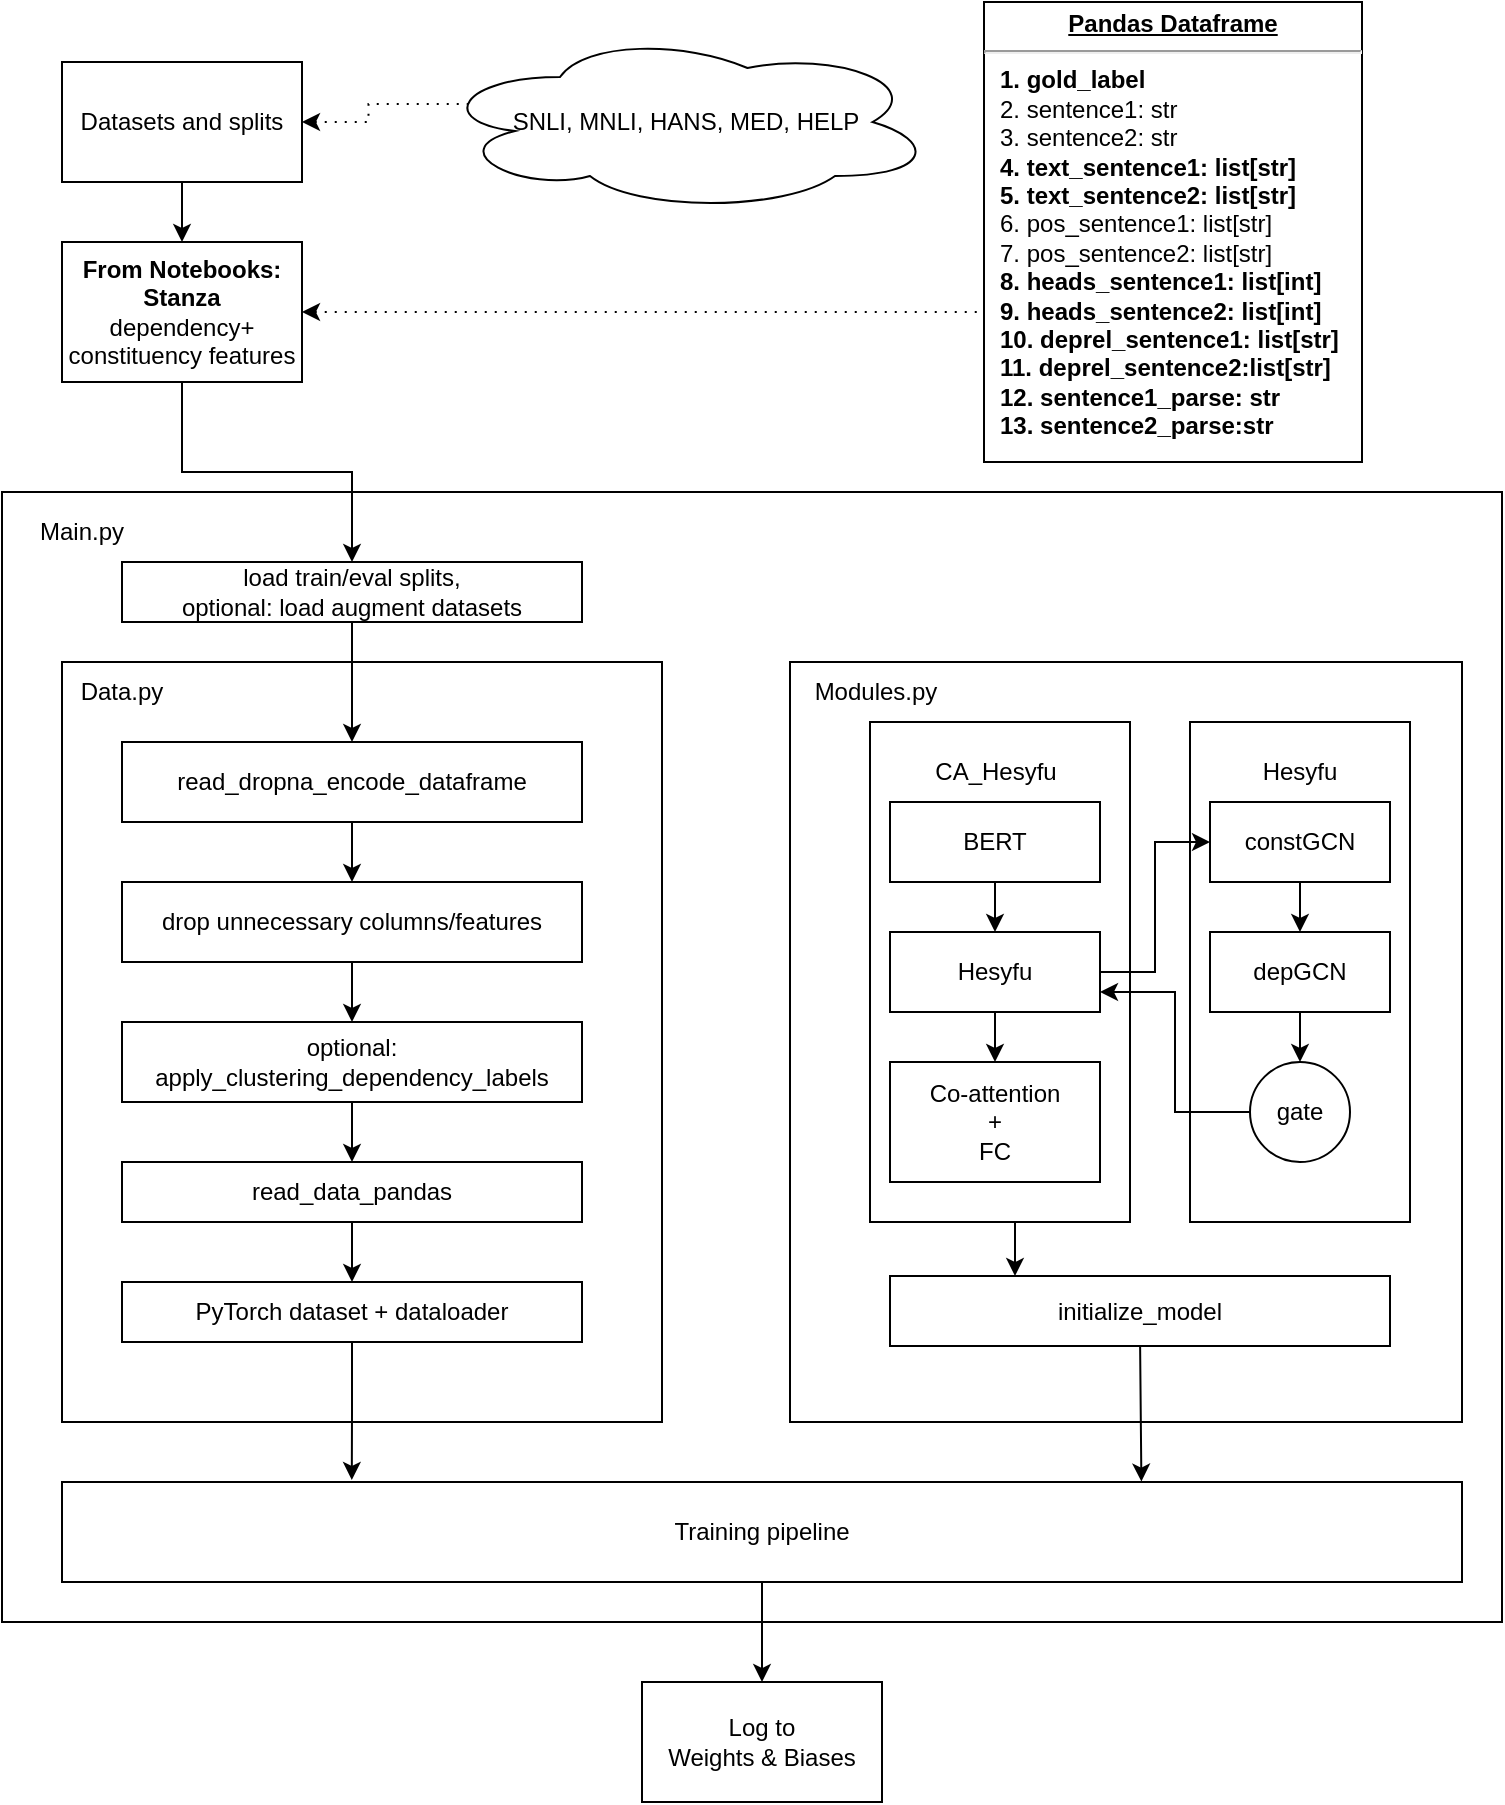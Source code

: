<mxfile version="21.1.5" type="device">
  <diagram name="Pagina-1" id="Op8HtE4PsDIg1rmVwf-R">
    <mxGraphModel dx="990" dy="764" grid="1" gridSize="10" guides="1" tooltips="1" connect="1" arrows="1" fold="1" page="1" pageScale="1" pageWidth="827" pageHeight="1169" math="0" shadow="0">
      <root>
        <mxCell id="0" />
        <mxCell id="1" parent="0" />
        <mxCell id="U5qJ81eIUi-jggM6wi3T-62" value="" style="rounded=0;whiteSpace=wrap;html=1;" vertex="1" parent="1">
          <mxGeometry x="20" y="255" width="750" height="565" as="geometry" />
        </mxCell>
        <mxCell id="U5qJ81eIUi-jggM6wi3T-19" value="" style="rounded=0;whiteSpace=wrap;html=1;" vertex="1" parent="1">
          <mxGeometry x="414" y="340" width="336" height="380" as="geometry" />
        </mxCell>
        <mxCell id="U5qJ81eIUi-jggM6wi3T-53" style="edgeStyle=orthogonalEdgeStyle;rounded=0;orthogonalLoop=1;jettySize=auto;html=1;exitX=0.5;exitY=1;exitDx=0;exitDy=0;entryX=0.25;entryY=0;entryDx=0;entryDy=0;" edge="1" parent="1" source="U5qJ81eIUi-jggM6wi3T-1" target="U5qJ81eIUi-jggM6wi3T-44">
          <mxGeometry relative="1" as="geometry" />
        </mxCell>
        <mxCell id="U5qJ81eIUi-jggM6wi3T-1" value="" style="rounded=0;whiteSpace=wrap;html=1;" vertex="1" parent="1">
          <mxGeometry x="454" y="370" width="130" height="250" as="geometry" />
        </mxCell>
        <mxCell id="U5qJ81eIUi-jggM6wi3T-2" value="CA_Hesyfu" style="text;html=1;strokeColor=none;fillColor=none;align=center;verticalAlign=middle;whiteSpace=wrap;rounded=0;" vertex="1" parent="1">
          <mxGeometry x="486.5" y="380" width="60" height="30" as="geometry" />
        </mxCell>
        <mxCell id="U5qJ81eIUi-jggM6wi3T-11" style="edgeStyle=orthogonalEdgeStyle;rounded=0;orthogonalLoop=1;jettySize=auto;html=1;exitX=0.5;exitY=1;exitDx=0;exitDy=0;entryX=0.5;entryY=0;entryDx=0;entryDy=0;" edge="1" parent="1" source="U5qJ81eIUi-jggM6wi3T-3" target="U5qJ81eIUi-jggM6wi3T-4">
          <mxGeometry relative="1" as="geometry" />
        </mxCell>
        <mxCell id="U5qJ81eIUi-jggM6wi3T-3" value="BERT" style="rounded=0;whiteSpace=wrap;html=1;" vertex="1" parent="1">
          <mxGeometry x="464" y="410" width="105" height="40" as="geometry" />
        </mxCell>
        <mxCell id="U5qJ81eIUi-jggM6wi3T-13" style="edgeStyle=orthogonalEdgeStyle;rounded=0;orthogonalLoop=1;jettySize=auto;html=1;exitX=0.5;exitY=1;exitDx=0;exitDy=0;" edge="1" parent="1" source="U5qJ81eIUi-jggM6wi3T-4" target="U5qJ81eIUi-jggM6wi3T-5">
          <mxGeometry relative="1" as="geometry" />
        </mxCell>
        <mxCell id="U5qJ81eIUi-jggM6wi3T-4" value="Hesyfu" style="rounded=0;whiteSpace=wrap;html=1;" vertex="1" parent="1">
          <mxGeometry x="464" y="475" width="105" height="40" as="geometry" />
        </mxCell>
        <mxCell id="U5qJ81eIUi-jggM6wi3T-5" value="Co-attention&lt;br&gt;+&lt;br&gt;FC" style="rounded=0;whiteSpace=wrap;html=1;" vertex="1" parent="1">
          <mxGeometry x="464" y="540" width="105" height="60" as="geometry" />
        </mxCell>
        <mxCell id="U5qJ81eIUi-jggM6wi3T-6" value="" style="rounded=0;whiteSpace=wrap;html=1;" vertex="1" parent="1">
          <mxGeometry x="614" y="370" width="110" height="250" as="geometry" />
        </mxCell>
        <mxCell id="U5qJ81eIUi-jggM6wi3T-7" value="Hesyfu" style="text;html=1;strokeColor=none;fillColor=none;align=center;verticalAlign=middle;whiteSpace=wrap;rounded=0;" vertex="1" parent="1">
          <mxGeometry x="639" y="380" width="60" height="30" as="geometry" />
        </mxCell>
        <mxCell id="U5qJ81eIUi-jggM6wi3T-15" style="edgeStyle=orthogonalEdgeStyle;rounded=0;orthogonalLoop=1;jettySize=auto;html=1;exitX=0.5;exitY=1;exitDx=0;exitDy=0;entryX=0.5;entryY=0;entryDx=0;entryDy=0;" edge="1" parent="1" source="U5qJ81eIUi-jggM6wi3T-8" target="U5qJ81eIUi-jggM6wi3T-9">
          <mxGeometry relative="1" as="geometry" />
        </mxCell>
        <mxCell id="U5qJ81eIUi-jggM6wi3T-8" value="constGCN" style="rounded=0;whiteSpace=wrap;html=1;" vertex="1" parent="1">
          <mxGeometry x="624" y="410" width="90" height="40" as="geometry" />
        </mxCell>
        <mxCell id="U5qJ81eIUi-jggM6wi3T-16" style="edgeStyle=orthogonalEdgeStyle;rounded=0;orthogonalLoop=1;jettySize=auto;html=1;exitX=0.5;exitY=1;exitDx=0;exitDy=0;entryX=0.5;entryY=0;entryDx=0;entryDy=0;" edge="1" parent="1" source="U5qJ81eIUi-jggM6wi3T-9" target="U5qJ81eIUi-jggM6wi3T-10">
          <mxGeometry relative="1" as="geometry" />
        </mxCell>
        <mxCell id="U5qJ81eIUi-jggM6wi3T-9" value="depGCN" style="rounded=0;whiteSpace=wrap;html=1;" vertex="1" parent="1">
          <mxGeometry x="624" y="475" width="90" height="40" as="geometry" />
        </mxCell>
        <mxCell id="U5qJ81eIUi-jggM6wi3T-17" style="edgeStyle=orthogonalEdgeStyle;rounded=0;orthogonalLoop=1;jettySize=auto;html=1;exitX=0;exitY=0.5;exitDx=0;exitDy=0;entryX=1;entryY=0.75;entryDx=0;entryDy=0;" edge="1" parent="1" source="U5qJ81eIUi-jggM6wi3T-10" target="U5qJ81eIUi-jggM6wi3T-4">
          <mxGeometry relative="1" as="geometry" />
        </mxCell>
        <mxCell id="U5qJ81eIUi-jggM6wi3T-10" value="gate" style="ellipse;whiteSpace=wrap;html=1;aspect=fixed;" vertex="1" parent="1">
          <mxGeometry x="644" y="540" width="50" height="50" as="geometry" />
        </mxCell>
        <mxCell id="U5qJ81eIUi-jggM6wi3T-14" style="edgeStyle=orthogonalEdgeStyle;rounded=0;orthogonalLoop=1;jettySize=auto;html=1;exitX=1;exitY=0.5;exitDx=0;exitDy=0;entryX=0;entryY=0.5;entryDx=0;entryDy=0;" edge="1" parent="1" source="U5qJ81eIUi-jggM6wi3T-4" target="U5qJ81eIUi-jggM6wi3T-8">
          <mxGeometry relative="1" as="geometry" />
        </mxCell>
        <mxCell id="U5qJ81eIUi-jggM6wi3T-22" style="edgeStyle=orthogonalEdgeStyle;rounded=0;orthogonalLoop=1;jettySize=auto;html=1;exitX=0.5;exitY=1;exitDx=0;exitDy=0;entryX=0.5;entryY=0;entryDx=0;entryDy=0;" edge="1" parent="1" source="U5qJ81eIUi-jggM6wi3T-18" target="U5qJ81eIUi-jggM6wi3T-21">
          <mxGeometry relative="1" as="geometry" />
        </mxCell>
        <mxCell id="U5qJ81eIUi-jggM6wi3T-27" style="edgeStyle=orthogonalEdgeStyle;rounded=0;orthogonalLoop=1;jettySize=auto;html=1;exitX=1;exitY=0.5;exitDx=0;exitDy=0;entryX=0.07;entryY=0.4;entryDx=0;entryDy=0;entryPerimeter=0;endArrow=none;endFill=0;dashed=1;dashPattern=1 4;startArrow=classic;startFill=1;" edge="1" parent="1" source="U5qJ81eIUi-jggM6wi3T-18" target="U5qJ81eIUi-jggM6wi3T-26">
          <mxGeometry relative="1" as="geometry" />
        </mxCell>
        <mxCell id="U5qJ81eIUi-jggM6wi3T-18" value="Datasets and splits" style="rounded=0;whiteSpace=wrap;html=1;" vertex="1" parent="1">
          <mxGeometry x="50" y="40" width="120" height="60" as="geometry" />
        </mxCell>
        <mxCell id="U5qJ81eIUi-jggM6wi3T-20" value="Modules.py" style="text;html=1;strokeColor=none;fillColor=none;align=center;verticalAlign=middle;whiteSpace=wrap;rounded=0;" vertex="1" parent="1">
          <mxGeometry x="426.5" y="340" width="60" height="30" as="geometry" />
        </mxCell>
        <mxCell id="U5qJ81eIUi-jggM6wi3T-61" style="edgeStyle=orthogonalEdgeStyle;rounded=0;orthogonalLoop=1;jettySize=auto;html=1;exitX=1;exitY=0.5;exitDx=0;exitDy=0;endArrow=none;endFill=0;dashed=1;dashPattern=1 4;startArrow=classic;startFill=1;" edge="1" parent="1" source="U5qJ81eIUi-jggM6wi3T-21">
          <mxGeometry relative="1" as="geometry">
            <mxPoint x="510" y="165" as="targetPoint" />
            <Array as="points">
              <mxPoint x="430" y="165" />
              <mxPoint x="430" y="165" />
            </Array>
          </mxGeometry>
        </mxCell>
        <mxCell id="U5qJ81eIUi-jggM6wi3T-21" value="&lt;b&gt;From Notebooks:&lt;br&gt;Stanza&lt;/b&gt;&lt;br&gt;dependency+ constituency features" style="rounded=0;whiteSpace=wrap;html=1;" vertex="1" parent="1">
          <mxGeometry x="50" y="130" width="120" height="70" as="geometry" />
        </mxCell>
        <mxCell id="U5qJ81eIUi-jggM6wi3T-26" value="SNLI, MNLI, HANS, MED, HELP" style="ellipse;shape=cloud;whiteSpace=wrap;html=1;" vertex="1" parent="1">
          <mxGeometry x="236.5" y="25" width="250" height="90" as="geometry" />
        </mxCell>
        <mxCell id="U5qJ81eIUi-jggM6wi3T-29" value="" style="rounded=0;whiteSpace=wrap;html=1;" vertex="1" parent="1">
          <mxGeometry x="50" y="340" width="300" height="380" as="geometry" />
        </mxCell>
        <mxCell id="U5qJ81eIUi-jggM6wi3T-30" value="Data.py" style="text;html=1;strokeColor=none;fillColor=none;align=center;verticalAlign=middle;whiteSpace=wrap;rounded=0;" vertex="1" parent="1">
          <mxGeometry x="50" y="340" width="60" height="30" as="geometry" />
        </mxCell>
        <mxCell id="U5qJ81eIUi-jggM6wi3T-39" style="edgeStyle=orthogonalEdgeStyle;rounded=0;orthogonalLoop=1;jettySize=auto;html=1;exitX=0.5;exitY=1;exitDx=0;exitDy=0;entryX=0.5;entryY=0;entryDx=0;entryDy=0;" edge="1" parent="1" source="U5qJ81eIUi-jggM6wi3T-31" target="U5qJ81eIUi-jggM6wi3T-33">
          <mxGeometry relative="1" as="geometry" />
        </mxCell>
        <mxCell id="U5qJ81eIUi-jggM6wi3T-31" value="read_dropna_encode_dataframe" style="rounded=0;whiteSpace=wrap;html=1;" vertex="1" parent="1">
          <mxGeometry x="80" y="380" width="230" height="40" as="geometry" />
        </mxCell>
        <mxCell id="U5qJ81eIUi-jggM6wi3T-32" style="edgeStyle=orthogonalEdgeStyle;rounded=0;orthogonalLoop=1;jettySize=auto;html=1;exitX=0.5;exitY=1;exitDx=0;exitDy=0;entryX=0.5;entryY=0;entryDx=0;entryDy=0;" edge="1" parent="1" source="U5qJ81eIUi-jggM6wi3T-21" target="U5qJ81eIUi-jggM6wi3T-36">
          <mxGeometry relative="1" as="geometry" />
        </mxCell>
        <mxCell id="U5qJ81eIUi-jggM6wi3T-40" style="edgeStyle=orthogonalEdgeStyle;rounded=0;orthogonalLoop=1;jettySize=auto;html=1;exitX=0.5;exitY=1;exitDx=0;exitDy=0;" edge="1" parent="1" source="U5qJ81eIUi-jggM6wi3T-33" target="U5qJ81eIUi-jggM6wi3T-34">
          <mxGeometry relative="1" as="geometry" />
        </mxCell>
        <mxCell id="U5qJ81eIUi-jggM6wi3T-33" value="drop unnecessary columns/features" style="rounded=0;whiteSpace=wrap;html=1;" vertex="1" parent="1">
          <mxGeometry x="80" y="450" width="230" height="40" as="geometry" />
        </mxCell>
        <mxCell id="U5qJ81eIUi-jggM6wi3T-41" style="edgeStyle=orthogonalEdgeStyle;rounded=0;orthogonalLoop=1;jettySize=auto;html=1;exitX=0.5;exitY=1;exitDx=0;exitDy=0;entryX=0.5;entryY=0;entryDx=0;entryDy=0;" edge="1" parent="1" source="U5qJ81eIUi-jggM6wi3T-34" target="U5qJ81eIUi-jggM6wi3T-35">
          <mxGeometry relative="1" as="geometry" />
        </mxCell>
        <mxCell id="U5qJ81eIUi-jggM6wi3T-34" value="optional: apply_clustering_dependency_labels" style="rounded=0;whiteSpace=wrap;html=1;" vertex="1" parent="1">
          <mxGeometry x="80" y="520" width="230" height="40" as="geometry" />
        </mxCell>
        <mxCell id="U5qJ81eIUi-jggM6wi3T-43" style="edgeStyle=orthogonalEdgeStyle;rounded=0;orthogonalLoop=1;jettySize=auto;html=1;exitX=0.5;exitY=1;exitDx=0;exitDy=0;entryX=0.5;entryY=0;entryDx=0;entryDy=0;" edge="1" parent="1" source="U5qJ81eIUi-jggM6wi3T-35" target="U5qJ81eIUi-jggM6wi3T-42">
          <mxGeometry relative="1" as="geometry" />
        </mxCell>
        <mxCell id="U5qJ81eIUi-jggM6wi3T-35" value="read_data_pandas" style="rounded=0;whiteSpace=wrap;html=1;" vertex="1" parent="1">
          <mxGeometry x="80" y="590" width="230" height="30" as="geometry" />
        </mxCell>
        <mxCell id="U5qJ81eIUi-jggM6wi3T-38" style="edgeStyle=orthogonalEdgeStyle;rounded=0;orthogonalLoop=1;jettySize=auto;html=1;exitX=0.5;exitY=1;exitDx=0;exitDy=0;entryX=0.5;entryY=0;entryDx=0;entryDy=0;" edge="1" parent="1" source="U5qJ81eIUi-jggM6wi3T-36" target="U5qJ81eIUi-jggM6wi3T-31">
          <mxGeometry relative="1" as="geometry" />
        </mxCell>
        <mxCell id="U5qJ81eIUi-jggM6wi3T-36" value="load train/eval splits, &lt;br&gt;optional: load augment datasets" style="rounded=0;whiteSpace=wrap;html=1;" vertex="1" parent="1">
          <mxGeometry x="80" y="290" width="230" height="30" as="geometry" />
        </mxCell>
        <mxCell id="U5qJ81eIUi-jggM6wi3T-50" style="edgeStyle=orthogonalEdgeStyle;rounded=0;orthogonalLoop=1;jettySize=auto;html=1;exitX=0.5;exitY=1;exitDx=0;exitDy=0;entryX=0.207;entryY=-0.02;entryDx=0;entryDy=0;entryPerimeter=0;" edge="1" parent="1" source="U5qJ81eIUi-jggM6wi3T-42" target="U5qJ81eIUi-jggM6wi3T-47">
          <mxGeometry relative="1" as="geometry">
            <Array as="points" />
          </mxGeometry>
        </mxCell>
        <mxCell id="U5qJ81eIUi-jggM6wi3T-42" value="PyTorch dataset + dataloader" style="rounded=0;whiteSpace=wrap;html=1;" vertex="1" parent="1">
          <mxGeometry x="80" y="650" width="230" height="30" as="geometry" />
        </mxCell>
        <mxCell id="U5qJ81eIUi-jggM6wi3T-51" style="edgeStyle=orthogonalEdgeStyle;rounded=0;orthogonalLoop=1;jettySize=auto;html=1;exitX=0.5;exitY=1;exitDx=0;exitDy=0;entryX=0.771;entryY=-0.004;entryDx=0;entryDy=0;entryPerimeter=0;" edge="1" parent="1" source="U5qJ81eIUi-jggM6wi3T-44" target="U5qJ81eIUi-jggM6wi3T-47">
          <mxGeometry relative="1" as="geometry">
            <mxPoint x="601" y="750" as="targetPoint" />
            <Array as="points">
              <mxPoint x="589" y="676" />
              <mxPoint x="590" y="676" />
            </Array>
          </mxGeometry>
        </mxCell>
        <mxCell id="U5qJ81eIUi-jggM6wi3T-44" value="initialize_model" style="rounded=0;whiteSpace=wrap;html=1;" vertex="1" parent="1">
          <mxGeometry x="464" y="647" width="250" height="35" as="geometry" />
        </mxCell>
        <mxCell id="U5qJ81eIUi-jggM6wi3T-54" style="edgeStyle=orthogonalEdgeStyle;rounded=0;orthogonalLoop=1;jettySize=auto;html=1;exitX=0.5;exitY=1;exitDx=0;exitDy=0;entryX=0.5;entryY=0;entryDx=0;entryDy=0;" edge="1" parent="1" source="U5qJ81eIUi-jggM6wi3T-47" target="U5qJ81eIUi-jggM6wi3T-48">
          <mxGeometry relative="1" as="geometry" />
        </mxCell>
        <mxCell id="U5qJ81eIUi-jggM6wi3T-47" value="Training pipeline" style="rounded=0;whiteSpace=wrap;html=1;" vertex="1" parent="1">
          <mxGeometry x="50" y="750" width="700" height="50" as="geometry" />
        </mxCell>
        <mxCell id="U5qJ81eIUi-jggM6wi3T-48" value="Log to&lt;br&gt;Weights &amp;amp; Biases" style="rounded=0;whiteSpace=wrap;html=1;" vertex="1" parent="1">
          <mxGeometry x="340" y="850" width="120" height="60" as="geometry" />
        </mxCell>
        <mxCell id="U5qJ81eIUi-jggM6wi3T-60" value="&lt;p style=&quot;margin:0px;margin-top:4px;text-align:center;text-decoration:underline;&quot;&gt;&lt;b&gt;Pandas Dataframe&lt;/b&gt;&lt;/p&gt;&lt;hr&gt;&lt;p style=&quot;margin:0px;margin-left:8px;&quot;&gt;&lt;b&gt;1. gold_label&lt;/b&gt;&lt;/p&gt;&lt;p style=&quot;margin:0px;margin-left:8px;&quot;&gt;2. sentence1: str&lt;/p&gt;&lt;p style=&quot;margin:0px;margin-left:8px;&quot;&gt;3. sentence2: str&lt;/p&gt;&lt;p style=&quot;margin:0px;margin-left:8px;&quot;&gt;&lt;b&gt;4. text_sentence1: list[str]&lt;/b&gt;&lt;/p&gt;&lt;p style=&quot;margin:0px;margin-left:8px;&quot;&gt;&lt;b&gt;5. text_sentence2: list[str]&lt;/b&gt;&lt;/p&gt;&lt;p style=&quot;margin:0px;margin-left:8px;&quot;&gt;6. pos_sentence1: list[str]&lt;/p&gt;&lt;p style=&quot;margin:0px;margin-left:8px;&quot;&gt;7. pos_sentence2: list[str]&lt;/p&gt;&lt;p style=&quot;margin:0px;margin-left:8px;&quot;&gt;&lt;b&gt;8. heads_sentence1: list[int]&lt;/b&gt;&lt;/p&gt;&lt;p style=&quot;margin:0px;margin-left:8px;&quot;&gt;&lt;b&gt;9. heads_sentence2: list[int]&lt;/b&gt;&lt;/p&gt;&lt;p style=&quot;margin:0px;margin-left:8px;&quot;&gt;&lt;b&gt;10. deprel_sentence1: list[str]&lt;/b&gt;&lt;/p&gt;&lt;p style=&quot;margin:0px;margin-left:8px;&quot;&gt;&lt;b&gt;11. deprel_sentence2:list[str]&lt;/b&gt;&lt;/p&gt;&lt;p style=&quot;margin:0px;margin-left:8px;&quot;&gt;&lt;b&gt;12. sentence1_parse: str&lt;/b&gt;&lt;/p&gt;&lt;p style=&quot;margin:0px;margin-left:8px;&quot;&gt;&lt;b&gt;13. sentence2_parse:str&lt;/b&gt;&lt;/p&gt;" style="verticalAlign=top;align=left;overflow=fill;fontSize=12;fontFamily=Helvetica;html=1;whiteSpace=wrap;" vertex="1" parent="1">
          <mxGeometry x="511" y="10" width="189" height="230" as="geometry" />
        </mxCell>
        <mxCell id="U5qJ81eIUi-jggM6wi3T-63" value="Main.py" style="text;html=1;strokeColor=none;fillColor=none;align=center;verticalAlign=middle;whiteSpace=wrap;rounded=0;" vertex="1" parent="1">
          <mxGeometry x="30" y="260" width="60" height="30" as="geometry" />
        </mxCell>
      </root>
    </mxGraphModel>
  </diagram>
</mxfile>

